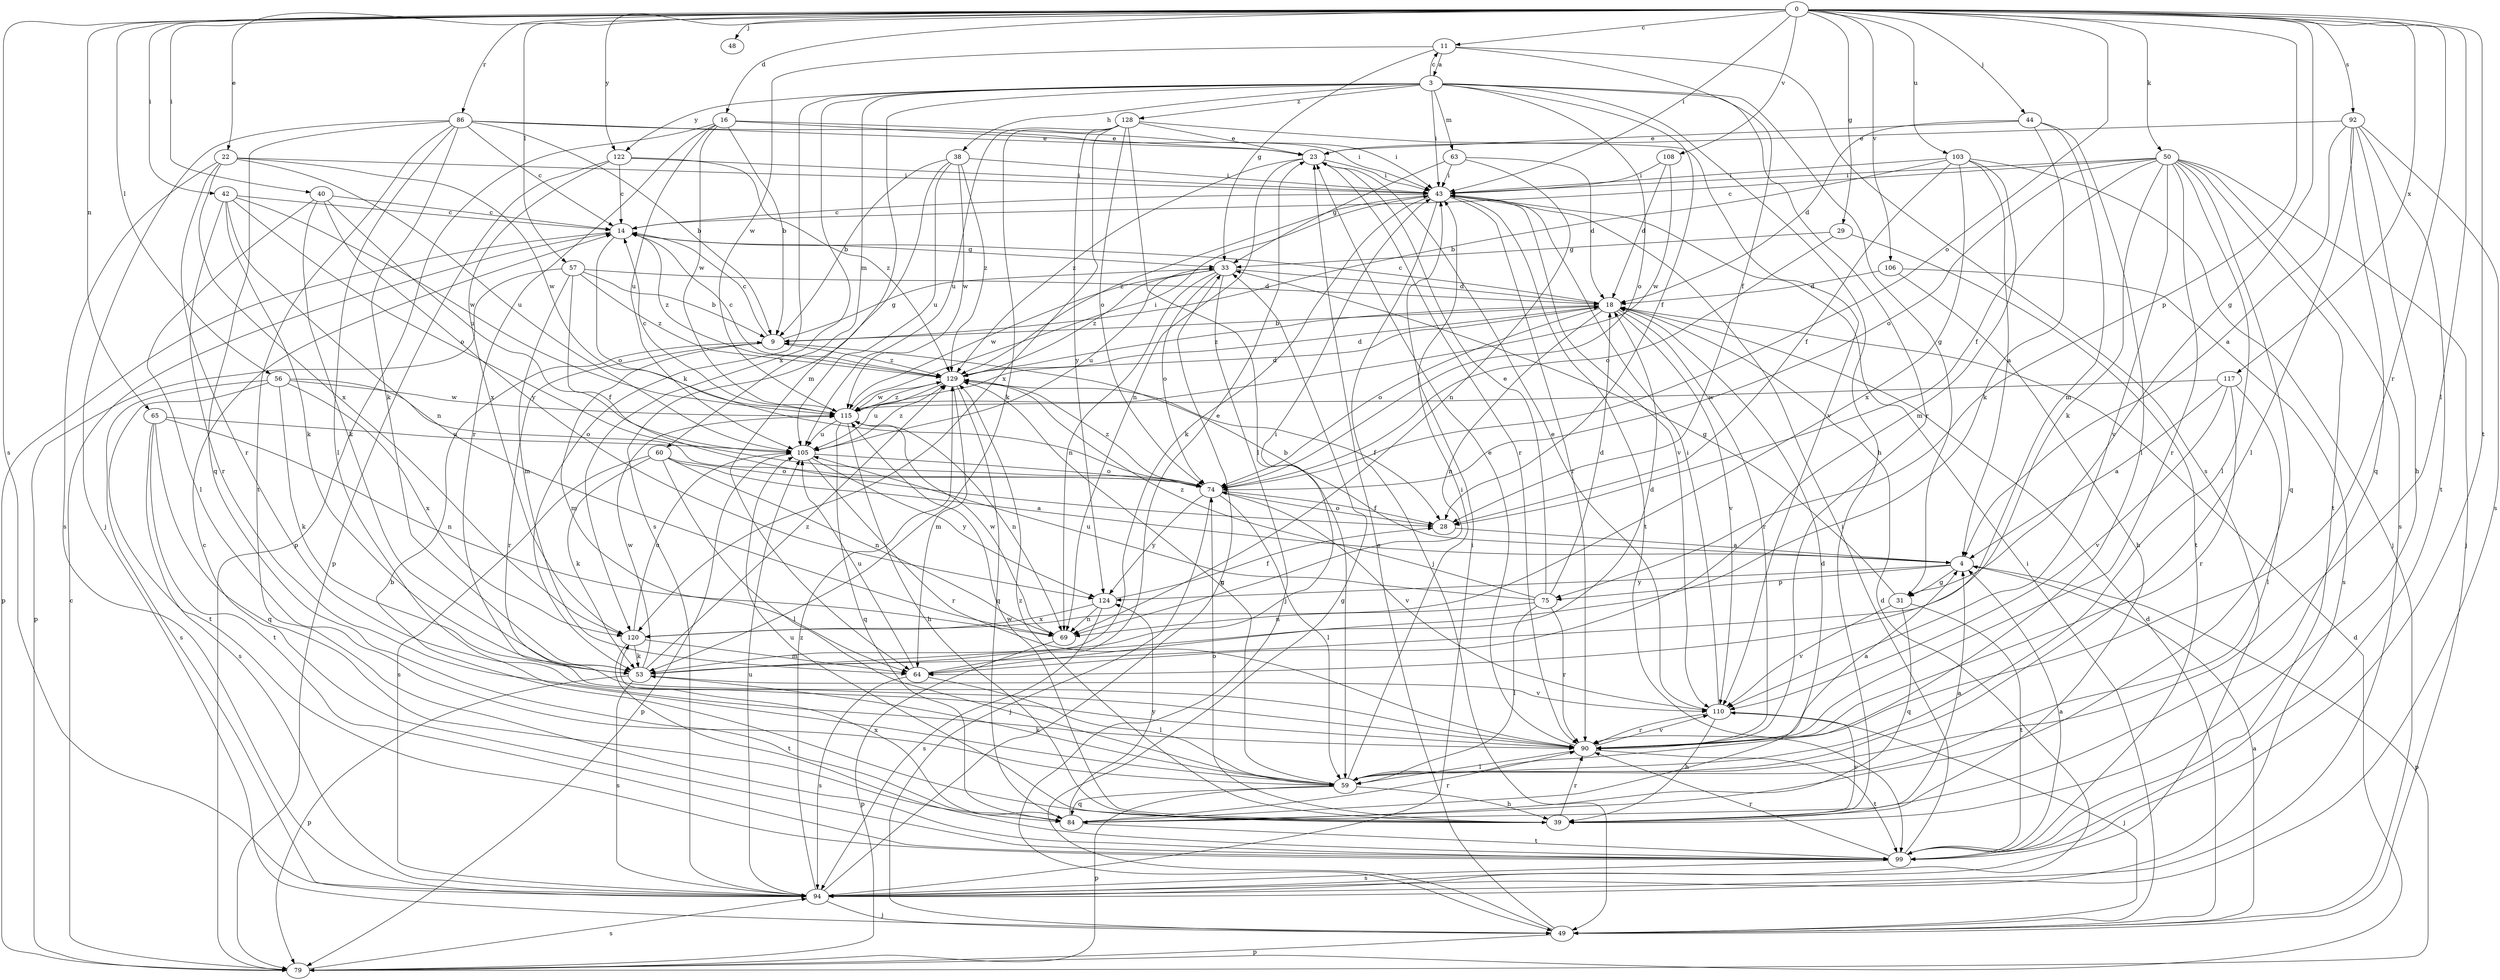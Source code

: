 strict digraph  {
0;
3;
4;
9;
11;
14;
16;
18;
22;
23;
28;
29;
31;
33;
38;
39;
40;
42;
43;
44;
48;
49;
50;
53;
56;
57;
59;
60;
63;
64;
65;
69;
74;
75;
79;
84;
86;
90;
92;
94;
99;
103;
105;
106;
108;
110;
115;
117;
120;
122;
124;
128;
129;
0 -> 11  [label=c];
0 -> 16  [label=d];
0 -> 22  [label=e];
0 -> 29  [label=g];
0 -> 31  [label=g];
0 -> 40  [label=i];
0 -> 42  [label=i];
0 -> 43  [label=i];
0 -> 44  [label=j];
0 -> 48  [label=j];
0 -> 50  [label=k];
0 -> 56  [label=l];
0 -> 57  [label=l];
0 -> 59  [label=l];
0 -> 65  [label=n];
0 -> 74  [label=o];
0 -> 75  [label=p];
0 -> 86  [label=r];
0 -> 90  [label=r];
0 -> 92  [label=s];
0 -> 94  [label=s];
0 -> 99  [label=t];
0 -> 103  [label=u];
0 -> 106  [label=v];
0 -> 108  [label=v];
0 -> 117  [label=x];
0 -> 122  [label=y];
3 -> 11  [label=c];
3 -> 28  [label=f];
3 -> 31  [label=g];
3 -> 38  [label=h];
3 -> 39  [label=h];
3 -> 43  [label=i];
3 -> 53  [label=k];
3 -> 60  [label=m];
3 -> 63  [label=m];
3 -> 64  [label=m];
3 -> 74  [label=o];
3 -> 90  [label=r];
3 -> 120  [label=x];
3 -> 122  [label=y];
3 -> 128  [label=z];
4 -> 9  [label=b];
4 -> 31  [label=g];
4 -> 75  [label=p];
4 -> 79  [label=p];
4 -> 124  [label=y];
9 -> 14  [label=c];
9 -> 33  [label=g];
9 -> 64  [label=m];
9 -> 90  [label=r];
9 -> 129  [label=z];
11 -> 3  [label=a];
11 -> 28  [label=f];
11 -> 33  [label=g];
11 -> 94  [label=s];
11 -> 115  [label=w];
14 -> 33  [label=g];
14 -> 74  [label=o];
14 -> 79  [label=p];
14 -> 129  [label=z];
16 -> 9  [label=b];
16 -> 23  [label=e];
16 -> 43  [label=i];
16 -> 79  [label=p];
16 -> 90  [label=r];
16 -> 105  [label=u];
16 -> 115  [label=w];
18 -> 9  [label=b];
18 -> 14  [label=c];
18 -> 69  [label=n];
18 -> 74  [label=o];
18 -> 90  [label=r];
18 -> 110  [label=v];
18 -> 129  [label=z];
22 -> 43  [label=i];
22 -> 90  [label=r];
22 -> 94  [label=s];
22 -> 105  [label=u];
22 -> 115  [label=w];
22 -> 120  [label=x];
23 -> 43  [label=i];
23 -> 69  [label=n];
23 -> 90  [label=r];
23 -> 129  [label=z];
28 -> 4  [label=a];
28 -> 74  [label=o];
29 -> 33  [label=g];
29 -> 74  [label=o];
29 -> 99  [label=t];
31 -> 33  [label=g];
31 -> 84  [label=q];
31 -> 99  [label=t];
31 -> 110  [label=v];
33 -> 18  [label=d];
33 -> 49  [label=j];
33 -> 69  [label=n];
33 -> 74  [label=o];
33 -> 105  [label=u];
33 -> 115  [label=w];
33 -> 129  [label=z];
38 -> 9  [label=b];
38 -> 43  [label=i];
38 -> 94  [label=s];
38 -> 105  [label=u];
38 -> 115  [label=w];
38 -> 129  [label=z];
39 -> 4  [label=a];
39 -> 9  [label=b];
39 -> 74  [label=o];
39 -> 90  [label=r];
39 -> 105  [label=u];
39 -> 110  [label=v];
39 -> 115  [label=w];
39 -> 129  [label=z];
40 -> 14  [label=c];
40 -> 53  [label=k];
40 -> 59  [label=l];
40 -> 105  [label=u];
40 -> 124  [label=y];
42 -> 14  [label=c];
42 -> 53  [label=k];
42 -> 69  [label=n];
42 -> 74  [label=o];
42 -> 90  [label=r];
42 -> 115  [label=w];
43 -> 14  [label=c];
43 -> 49  [label=j];
43 -> 53  [label=k];
43 -> 90  [label=r];
43 -> 99  [label=t];
43 -> 110  [label=v];
43 -> 129  [label=z];
44 -> 18  [label=d];
44 -> 23  [label=e];
44 -> 53  [label=k];
44 -> 59  [label=l];
44 -> 64  [label=m];
49 -> 4  [label=a];
49 -> 18  [label=d];
49 -> 23  [label=e];
49 -> 33  [label=g];
49 -> 43  [label=i];
49 -> 79  [label=p];
50 -> 14  [label=c];
50 -> 28  [label=f];
50 -> 43  [label=i];
50 -> 49  [label=j];
50 -> 53  [label=k];
50 -> 59  [label=l];
50 -> 74  [label=o];
50 -> 84  [label=q];
50 -> 90  [label=r];
50 -> 94  [label=s];
50 -> 99  [label=t];
50 -> 110  [label=v];
53 -> 43  [label=i];
53 -> 79  [label=p];
53 -> 94  [label=s];
53 -> 110  [label=v];
53 -> 115  [label=w];
53 -> 129  [label=z];
56 -> 53  [label=k];
56 -> 74  [label=o];
56 -> 94  [label=s];
56 -> 99  [label=t];
56 -> 115  [label=w];
56 -> 120  [label=x];
57 -> 9  [label=b];
57 -> 18  [label=d];
57 -> 28  [label=f];
57 -> 64  [label=m];
57 -> 79  [label=p];
57 -> 129  [label=z];
59 -> 39  [label=h];
59 -> 43  [label=i];
59 -> 53  [label=k];
59 -> 79  [label=p];
59 -> 84  [label=q];
59 -> 129  [label=z];
60 -> 4  [label=a];
60 -> 53  [label=k];
60 -> 59  [label=l];
60 -> 69  [label=n];
60 -> 74  [label=o];
60 -> 94  [label=s];
63 -> 18  [label=d];
63 -> 33  [label=g];
63 -> 43  [label=i];
63 -> 69  [label=n];
64 -> 18  [label=d];
64 -> 23  [label=e];
64 -> 59  [label=l];
64 -> 94  [label=s];
64 -> 105  [label=u];
65 -> 69  [label=n];
65 -> 84  [label=q];
65 -> 94  [label=s];
65 -> 99  [label=t];
65 -> 105  [label=u];
69 -> 79  [label=p];
69 -> 115  [label=w];
74 -> 28  [label=f];
74 -> 49  [label=j];
74 -> 59  [label=l];
74 -> 110  [label=v];
74 -> 124  [label=y];
74 -> 129  [label=z];
75 -> 18  [label=d];
75 -> 23  [label=e];
75 -> 59  [label=l];
75 -> 69  [label=n];
75 -> 90  [label=r];
75 -> 105  [label=u];
75 -> 129  [label=z];
79 -> 14  [label=c];
79 -> 18  [label=d];
79 -> 94  [label=s];
84 -> 18  [label=d];
84 -> 90  [label=r];
84 -> 99  [label=t];
84 -> 120  [label=x];
84 -> 124  [label=y];
86 -> 9  [label=b];
86 -> 14  [label=c];
86 -> 23  [label=e];
86 -> 43  [label=i];
86 -> 49  [label=j];
86 -> 53  [label=k];
86 -> 59  [label=l];
86 -> 84  [label=q];
86 -> 99  [label=t];
90 -> 4  [label=a];
90 -> 23  [label=e];
90 -> 59  [label=l];
90 -> 99  [label=t];
90 -> 110  [label=v];
92 -> 4  [label=a];
92 -> 23  [label=e];
92 -> 39  [label=h];
92 -> 59  [label=l];
92 -> 84  [label=q];
92 -> 94  [label=s];
92 -> 99  [label=t];
94 -> 18  [label=d];
94 -> 33  [label=g];
94 -> 43  [label=i];
94 -> 49  [label=j];
94 -> 105  [label=u];
94 -> 129  [label=z];
99 -> 4  [label=a];
99 -> 14  [label=c];
99 -> 43  [label=i];
99 -> 90  [label=r];
99 -> 94  [label=s];
103 -> 4  [label=a];
103 -> 9  [label=b];
103 -> 28  [label=f];
103 -> 43  [label=i];
103 -> 49  [label=j];
103 -> 64  [label=m];
103 -> 120  [label=x];
105 -> 74  [label=o];
105 -> 79  [label=p];
105 -> 90  [label=r];
105 -> 124  [label=y];
105 -> 129  [label=z];
106 -> 18  [label=d];
106 -> 39  [label=h];
106 -> 94  [label=s];
108 -> 18  [label=d];
108 -> 43  [label=i];
108 -> 115  [label=w];
110 -> 23  [label=e];
110 -> 39  [label=h];
110 -> 43  [label=i];
110 -> 49  [label=j];
110 -> 90  [label=r];
115 -> 14  [label=c];
115 -> 18  [label=d];
115 -> 39  [label=h];
115 -> 43  [label=i];
115 -> 69  [label=n];
115 -> 84  [label=q];
115 -> 105  [label=u];
115 -> 129  [label=z];
117 -> 4  [label=a];
117 -> 59  [label=l];
117 -> 90  [label=r];
117 -> 110  [label=v];
117 -> 115  [label=w];
120 -> 53  [label=k];
120 -> 64  [label=m];
120 -> 99  [label=t];
120 -> 105  [label=u];
122 -> 14  [label=c];
122 -> 43  [label=i];
122 -> 79  [label=p];
122 -> 120  [label=x];
122 -> 129  [label=z];
124 -> 28  [label=f];
124 -> 69  [label=n];
124 -> 94  [label=s];
124 -> 120  [label=x];
128 -> 23  [label=e];
128 -> 53  [label=k];
128 -> 59  [label=l];
128 -> 74  [label=o];
128 -> 105  [label=u];
128 -> 110  [label=v];
128 -> 120  [label=x];
128 -> 124  [label=y];
129 -> 14  [label=c];
129 -> 18  [label=d];
129 -> 28  [label=f];
129 -> 64  [label=m];
129 -> 84  [label=q];
129 -> 105  [label=u];
129 -> 115  [label=w];
}
